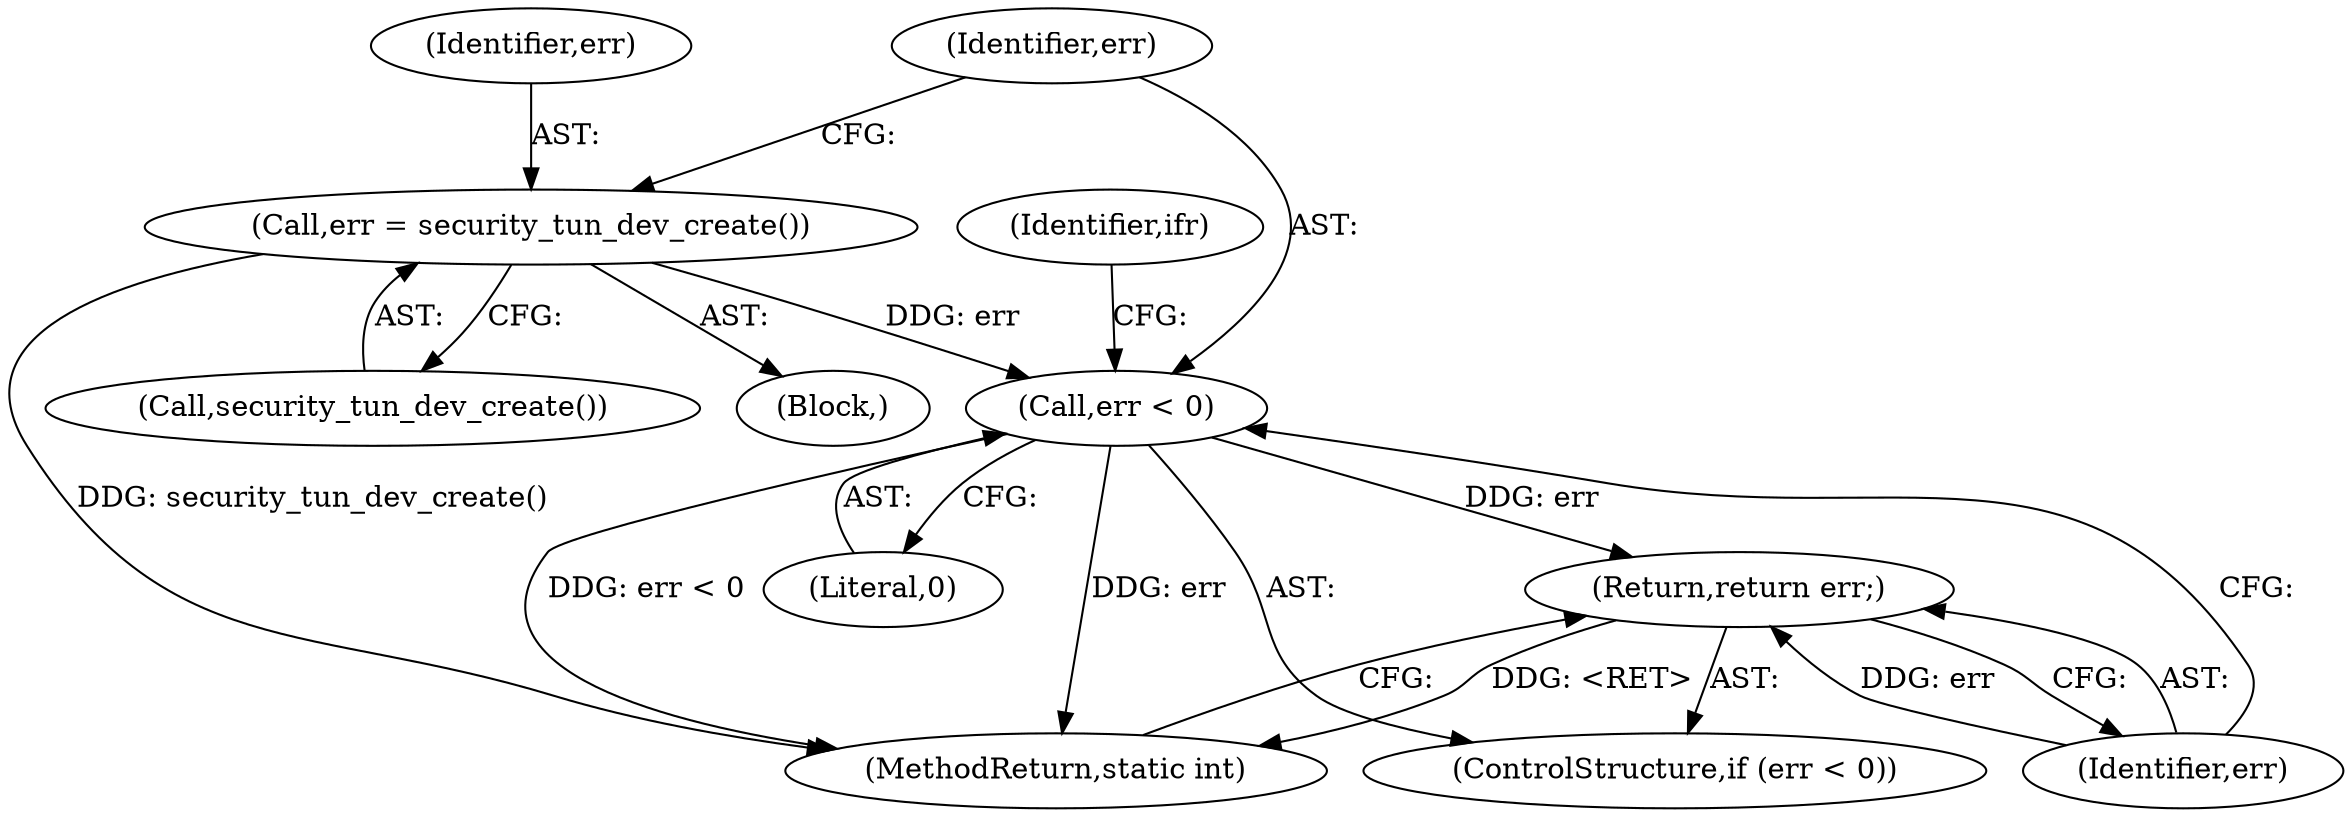 digraph "0_linux_5c25f65fd1e42685f7ccd80e0621829c105785d9@API" {
"1000285" [label="(Call,err = security_tun_dev_create())"];
"1000289" [label="(Call,err < 0)"];
"1000292" [label="(Return,return err;)"];
"1000290" [label="(Identifier,err)"];
"1000293" [label="(Identifier,err)"];
"1000596" [label="(MethodReturn,static int)"];
"1000258" [label="(Block,)"];
"1000292" [label="(Return,return err;)"];
"1000291" [label="(Literal,0)"];
"1000286" [label="(Identifier,err)"];
"1000289" [label="(Call,err < 0)"];
"1000288" [label="(ControlStructure,if (err < 0))"];
"1000285" [label="(Call,err = security_tun_dev_create())"];
"1000297" [label="(Identifier,ifr)"];
"1000287" [label="(Call,security_tun_dev_create())"];
"1000285" -> "1000258"  [label="AST: "];
"1000285" -> "1000287"  [label="CFG: "];
"1000286" -> "1000285"  [label="AST: "];
"1000287" -> "1000285"  [label="AST: "];
"1000290" -> "1000285"  [label="CFG: "];
"1000285" -> "1000596"  [label="DDG: security_tun_dev_create()"];
"1000285" -> "1000289"  [label="DDG: err"];
"1000289" -> "1000288"  [label="AST: "];
"1000289" -> "1000291"  [label="CFG: "];
"1000290" -> "1000289"  [label="AST: "];
"1000291" -> "1000289"  [label="AST: "];
"1000293" -> "1000289"  [label="CFG: "];
"1000297" -> "1000289"  [label="CFG: "];
"1000289" -> "1000596"  [label="DDG: err"];
"1000289" -> "1000596"  [label="DDG: err < 0"];
"1000289" -> "1000292"  [label="DDG: err"];
"1000292" -> "1000288"  [label="AST: "];
"1000292" -> "1000293"  [label="CFG: "];
"1000293" -> "1000292"  [label="AST: "];
"1000596" -> "1000292"  [label="CFG: "];
"1000292" -> "1000596"  [label="DDG: <RET>"];
"1000293" -> "1000292"  [label="DDG: err"];
}
